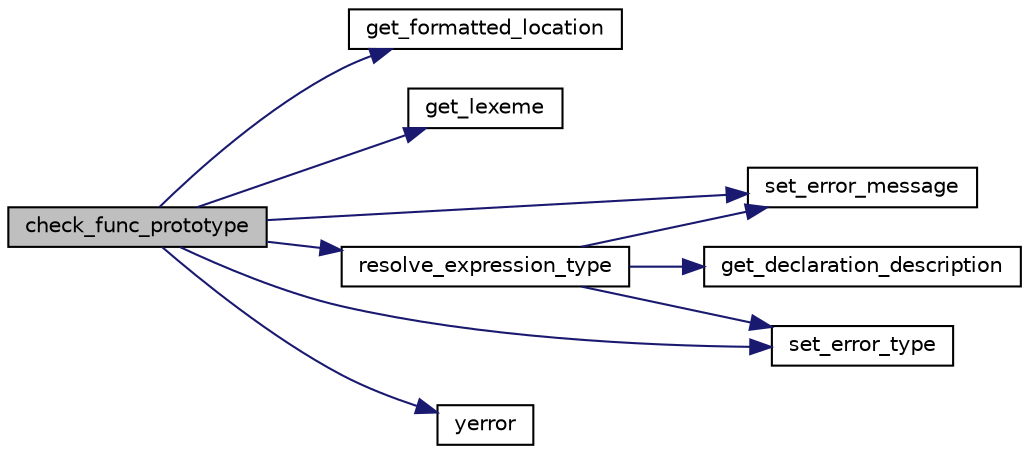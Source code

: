digraph "check_func_prototype"
{
 // LATEX_PDF_SIZE
  edge [fontname="Helvetica",fontsize="10",labelfontname="Helvetica",labelfontsize="10"];
  node [fontname="Helvetica",fontsize="10",shape=record];
  rankdir="LR";
  Node1 [label="check_func_prototype",height=0.2,width=0.4,color="black", fillcolor="grey75", style="filled", fontcolor="black",tooltip="Validates the return statement of a function."];
  Node1 -> Node2 [color="midnightblue",fontsize="10",style="solid",fontname="Helvetica"];
  Node2 [label="get_formatted_location",height=0.2,width=0.4,color="black", fillcolor="white", style="filled",URL="$d0/d15/errors_8c.html#a68d1ccae372534af850e06d48b45d638",tooltip="Returns a formatted string containing the current file, line, and column."];
  Node1 -> Node3 [color="midnightblue",fontsize="10",style="solid",fontname="Helvetica"];
  Node3 [label="get_lexeme",height=0.2,width=0.4,color="black", fillcolor="white", style="filled",URL="$d0/d92/lexeme__table_8c.html#ab176cfe8b410c1f87237ed115a0d8df4",tooltip="Retrieves the lexeme at the given index."];
  Node1 -> Node4 [color="midnightblue",fontsize="10",style="solid",fontname="Helvetica"];
  Node4 [label="resolve_expression_type",height=0.2,width=0.4,color="black", fillcolor="white", style="filled",URL="$d2/d18/expression__resolution_8c.html#ad2fa6a52f7590a4fe58adc41e6fab427",tooltip=" "];
  Node4 -> Node5 [color="midnightblue",fontsize="10",style="solid",fontname="Helvetica"];
  Node5 [label="get_declaration_description",height=0.2,width=0.4,color="black", fillcolor="white", style="filled",URL="$dd/d3e/declaration__table_8c.html#a6d7cfaa61de7241348ef4a08f55bd9a0",tooltip="Gets the description of a declaration."];
  Node4 -> Node6 [color="midnightblue",fontsize="10",style="solid",fontname="Helvetica"];
  Node6 [label="set_error_message",height=0.2,width=0.4,color="black", fillcolor="white", style="filled",URL="$d0/d15/errors_8c.html#a4eba1d90a88e13e4b1beada48a1c2b9d",tooltip="Sets the error message of the provided Error struct."];
  Node4 -> Node7 [color="midnightblue",fontsize="10",style="solid",fontname="Helvetica"];
  Node7 [label="set_error_type",height=0.2,width=0.4,color="black", fillcolor="white", style="filled",URL="$d0/d15/errors_8c.html#aff32bbfac01af1967382165ffc1d5607",tooltip="Sets the error type of the provided Error struct."];
  Node1 -> Node6 [color="midnightblue",fontsize="10",style="solid",fontname="Helvetica"];
  Node1 -> Node7 [color="midnightblue",fontsize="10",style="solid",fontname="Helvetica"];
  Node1 -> Node8 [color="midnightblue",fontsize="10",style="solid",fontname="Helvetica"];
  Node8 [label="yerror",height=0.2,width=0.4,color="black", fillcolor="white", style="filled",URL="$d0/d15/errors_8c.html#a362b4d026b806baabf4d0654eea096a8",tooltip="Prints a formatted error message based on the provided Error struct and exits the program."];
}
